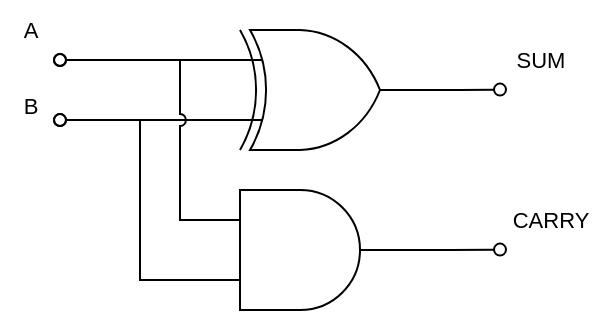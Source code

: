<mxfile version="22.0.3" type="device">
  <diagram name="Page-1" id="HhZsNIE3_a60AtpIZP2b">
    <mxGraphModel dx="683" dy="399" grid="1" gridSize="10" guides="1" tooltips="1" connect="1" arrows="1" fold="1" page="1" pageScale="1" pageWidth="850" pageHeight="1100" math="0" shadow="0">
      <root>
        <mxCell id="0" />
        <mxCell id="1" parent="0" />
        <mxCell id="N6C-k-doHt65MWSK3RG5-3" style="edgeStyle=orthogonalEdgeStyle;rounded=0;orthogonalLoop=1;jettySize=auto;html=1;exitX=0;exitY=0.25;exitDx=0;exitDy=0;exitPerimeter=0;endArrow=oval;endFill=0;" edge="1" parent="1" source="N6C-k-doHt65MWSK3RG5-1">
          <mxGeometry relative="1" as="geometry">
            <mxPoint x="240" y="300" as="targetPoint" />
          </mxGeometry>
        </mxCell>
        <mxCell id="N6C-k-doHt65MWSK3RG5-4" style="edgeStyle=orthogonalEdgeStyle;shape=connector;rounded=0;orthogonalLoop=1;jettySize=auto;html=1;exitX=0;exitY=0.75;exitDx=0;exitDy=0;exitPerimeter=0;labelBackgroundColor=default;strokeColor=default;align=center;verticalAlign=middle;fontFamily=Helvetica;fontSize=11;fontColor=default;endArrow=oval;endFill=0;" edge="1" parent="1" source="N6C-k-doHt65MWSK3RG5-1">
          <mxGeometry relative="1" as="geometry">
            <mxPoint x="240" y="330.048" as="targetPoint" />
          </mxGeometry>
        </mxCell>
        <mxCell id="N6C-k-doHt65MWSK3RG5-7" style="edgeStyle=orthogonalEdgeStyle;shape=connector;rounded=0;orthogonalLoop=1;jettySize=auto;html=1;exitX=1;exitY=0.5;exitDx=0;exitDy=0;exitPerimeter=0;labelBackgroundColor=default;strokeColor=default;align=center;verticalAlign=middle;fontFamily=Helvetica;fontSize=11;fontColor=default;endArrow=oval;endFill=0;" edge="1" parent="1" source="N6C-k-doHt65MWSK3RG5-1">
          <mxGeometry relative="1" as="geometry">
            <mxPoint x="460" y="314.81" as="targetPoint" />
          </mxGeometry>
        </mxCell>
        <mxCell id="N6C-k-doHt65MWSK3RG5-1" value="" style="verticalLabelPosition=bottom;shadow=0;dashed=0;align=center;html=1;verticalAlign=top;shape=mxgraph.electrical.logic_gates.logic_gate;operation=xor;" vertex="1" parent="1">
          <mxGeometry x="320" y="285" width="100" height="60" as="geometry" />
        </mxCell>
        <mxCell id="N6C-k-doHt65MWSK3RG5-5" style="edgeStyle=orthogonalEdgeStyle;shape=connector;rounded=0;orthogonalLoop=1;jettySize=auto;html=1;exitX=0;exitY=0.25;exitDx=0;exitDy=0;exitPerimeter=0;labelBackgroundColor=default;strokeColor=default;align=center;verticalAlign=middle;fontFamily=Helvetica;fontSize=11;fontColor=default;endArrow=oval;endFill=0;jumpStyle=arc;" edge="1" parent="1" source="N6C-k-doHt65MWSK3RG5-2">
          <mxGeometry relative="1" as="geometry">
            <mxPoint x="240" y="300" as="targetPoint" />
            <Array as="points">
              <mxPoint x="300" y="380" />
              <mxPoint x="300" y="300" />
            </Array>
          </mxGeometry>
        </mxCell>
        <mxCell id="N6C-k-doHt65MWSK3RG5-6" style="edgeStyle=orthogonalEdgeStyle;shape=connector;rounded=0;orthogonalLoop=1;jettySize=auto;html=1;exitX=0;exitY=0.75;exitDx=0;exitDy=0;exitPerimeter=0;labelBackgroundColor=default;strokeColor=default;align=center;verticalAlign=middle;fontFamily=Helvetica;fontSize=11;fontColor=default;endArrow=oval;endFill=0;" edge="1" parent="1" source="N6C-k-doHt65MWSK3RG5-2">
          <mxGeometry relative="1" as="geometry">
            <mxPoint x="240" y="330" as="targetPoint" />
            <Array as="points">
              <mxPoint x="280" y="410" />
              <mxPoint x="280" y="330" />
            </Array>
          </mxGeometry>
        </mxCell>
        <mxCell id="N6C-k-doHt65MWSK3RG5-13" style="edgeStyle=orthogonalEdgeStyle;shape=connector;rounded=0;orthogonalLoop=1;jettySize=auto;html=1;exitX=1;exitY=0.5;exitDx=0;exitDy=0;exitPerimeter=0;labelBackgroundColor=default;strokeColor=default;align=center;verticalAlign=middle;fontFamily=Helvetica;fontSize=11;fontColor=default;endArrow=oval;endFill=0;" edge="1" parent="1" source="N6C-k-doHt65MWSK3RG5-2">
          <mxGeometry relative="1" as="geometry">
            <mxPoint x="460" y="394.81" as="targetPoint" />
          </mxGeometry>
        </mxCell>
        <mxCell id="N6C-k-doHt65MWSK3RG5-2" value="" style="verticalLabelPosition=bottom;shadow=0;dashed=0;align=center;html=1;verticalAlign=top;shape=mxgraph.electrical.logic_gates.logic_gate;operation=and;" vertex="1" parent="1">
          <mxGeometry x="310" y="365" width="100" height="60" as="geometry" />
        </mxCell>
        <mxCell id="N6C-k-doHt65MWSK3RG5-9" value="A" style="text;html=1;align=center;verticalAlign=middle;resizable=0;points=[];autosize=1;strokeColor=none;fillColor=none;fontSize=11;fontFamily=Helvetica;fontColor=default;" vertex="1" parent="1">
          <mxGeometry x="210" y="270" width="30" height="30" as="geometry" />
        </mxCell>
        <mxCell id="N6C-k-doHt65MWSK3RG5-10" value="B" style="text;html=1;align=center;verticalAlign=middle;resizable=0;points=[];autosize=1;strokeColor=none;fillColor=none;fontSize=11;fontFamily=Helvetica;fontColor=default;" vertex="1" parent="1">
          <mxGeometry x="210" y="308" width="30" height="30" as="geometry" />
        </mxCell>
        <mxCell id="N6C-k-doHt65MWSK3RG5-11" value="SUM" style="text;html=1;align=center;verticalAlign=middle;resizable=0;points=[];autosize=1;strokeColor=none;fillColor=none;fontSize=11;fontFamily=Helvetica;fontColor=default;" vertex="1" parent="1">
          <mxGeometry x="455" y="285" width="50" height="30" as="geometry" />
        </mxCell>
        <mxCell id="N6C-k-doHt65MWSK3RG5-12" value="CARRY" style="text;html=1;align=center;verticalAlign=middle;resizable=0;points=[];autosize=1;strokeColor=none;fillColor=none;fontSize=11;fontFamily=Helvetica;fontColor=default;" vertex="1" parent="1">
          <mxGeometry x="455" y="365" width="60" height="30" as="geometry" />
        </mxCell>
      </root>
    </mxGraphModel>
  </diagram>
</mxfile>
